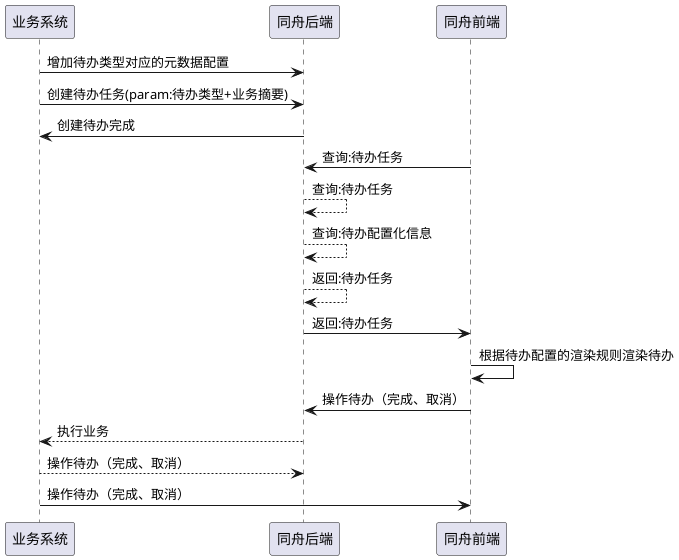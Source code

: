 @startuml
业务系统 -> 同舟后端:增加待办类型对应的元数据配置
业务系统 -> 同舟后端: 创建待办任务(param:待办类型+业务摘要)
同舟后端->业务系统:创建待办完成
同舟后端<-同舟前端:查询:待办任务
同舟后端 --> 同舟后端: 查询:待办任务
同舟后端 --> 同舟后端:查询:待办配置化信息
同舟后端-->同舟后端:返回:待办任务
同舟前端<-同舟后端:返回:待办任务
同舟前端->同舟前端:根据待办配置的渲染规则渲染待办
同舟前端->同舟后端:操作待办（完成、取消）
同舟后端-->业务系统:执行业务
业务系统-->同舟后端:操作待办（完成、取消）
同舟前端<-业务系统:操作待办（完成、取消）
@enduml